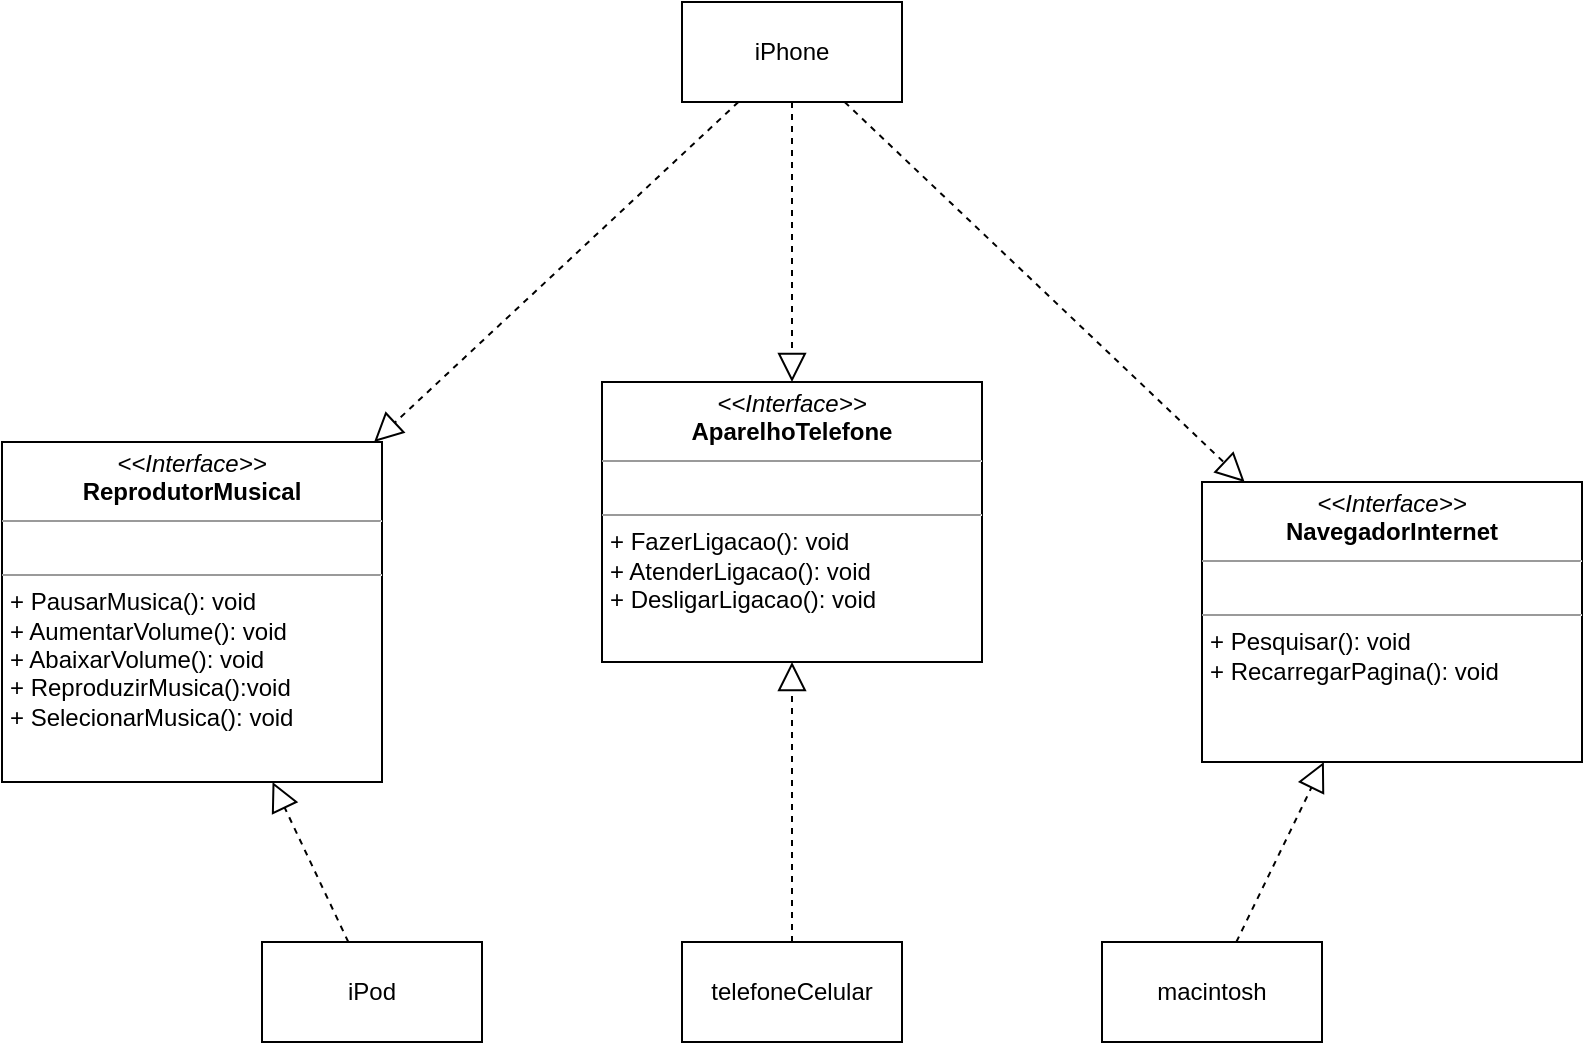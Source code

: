 <mxfile version="24.5.3" type="github">
  <diagram name="Page-1" id="c4acf3e9-155e-7222-9cf6-157b1a14988f">
    <mxGraphModel dx="883" dy="511" grid="1" gridSize="10" guides="1" tooltips="1" connect="1" arrows="1" fold="1" page="1" pageScale="1" pageWidth="850" pageHeight="1100" background="none" math="0" shadow="0">
      <root>
        <mxCell id="0" />
        <mxCell id="1" parent="0" />
        <mxCell id="5d2195bd80daf111-18" value="&lt;p style=&quot;margin:0px;margin-top:4px;text-align:center;&quot;&gt;&lt;i&gt;&amp;lt;&amp;lt;Interface&amp;gt;&amp;gt;&lt;/i&gt;&lt;br&gt;&lt;b&gt;ReprodutorMusical&lt;/b&gt;&lt;/p&gt;&lt;hr size=&quot;1&quot;&gt;&lt;p style=&quot;margin:0px;margin-left:4px;&quot;&gt;&lt;br&gt;&lt;/p&gt;&lt;hr size=&quot;1&quot;&gt;&lt;p style=&quot;margin:0px;margin-left:4px;&quot;&gt;+ PausarMusica(): void&lt;/p&gt;&lt;p style=&quot;margin:0px;margin-left:4px;&quot;&gt;+ AumentarVolume(): void&lt;/p&gt;&lt;p style=&quot;margin:0px;margin-left:4px;&quot;&gt;+ AbaixarVolume(): void&lt;/p&gt;&lt;p style=&quot;margin:0px;margin-left:4px;&quot;&gt;+ ReproduzirMusica():void&lt;/p&gt;&lt;p style=&quot;margin:0px;margin-left:4px;&quot;&gt;+ SelecionarMusica(): void&lt;/p&gt;" style="verticalAlign=top;align=left;overflow=fill;fontSize=12;fontFamily=Helvetica;html=1;rounded=0;shadow=0;comic=0;labelBackgroundColor=none;strokeWidth=1" parent="1" vertex="1">
          <mxGeometry x="30" y="340" width="190" height="170" as="geometry" />
        </mxCell>
        <mxCell id="5d2195bd80daf111-19" value="&lt;p style=&quot;margin:0px;margin-top:4px;text-align:center;&quot;&gt;&lt;i&gt;&amp;lt;&amp;lt;Interface&amp;gt;&amp;gt;&lt;/i&gt;&lt;br&gt;&lt;b&gt;AparelhoTelefone&lt;/b&gt;&lt;/p&gt;&lt;hr size=&quot;1&quot;&gt;&lt;p style=&quot;margin:0px;margin-left:4px;&quot;&gt;&lt;br&gt;&lt;/p&gt;&lt;hr size=&quot;1&quot;&gt;&lt;p style=&quot;margin:0px;margin-left:4px;&quot;&gt;+ FazerLigacao(): void&lt;/p&gt;&lt;p style=&quot;margin:0px;margin-left:4px;&quot;&gt;+ AtenderLigacao(): void&lt;/p&gt;&lt;p style=&quot;margin:0px;margin-left:4px;&quot;&gt;+ DesligarLigacao(): void&lt;/p&gt;" style="verticalAlign=top;align=left;overflow=fill;fontSize=12;fontFamily=Helvetica;html=1;rounded=0;shadow=0;comic=0;labelBackgroundColor=none;strokeWidth=1" parent="1" vertex="1">
          <mxGeometry x="330" y="310" width="190" height="140" as="geometry" />
        </mxCell>
        <mxCell id="5d2195bd80daf111-20" value="&lt;p style=&quot;margin:0px;margin-top:4px;text-align:center;&quot;&gt;&lt;i&gt;&amp;lt;&amp;lt;Interface&amp;gt;&amp;gt;&lt;/i&gt;&lt;br&gt;&lt;b&gt;NavegadorInternet&lt;/b&gt;&lt;/p&gt;&lt;hr size=&quot;1&quot;&gt;&lt;p style=&quot;margin:0px;margin-left:4px;&quot;&gt;&lt;br&gt;&lt;/p&gt;&lt;hr size=&quot;1&quot;&gt;&lt;p style=&quot;margin:0px;margin-left:4px;&quot;&gt;+ Pesquisar(): void&lt;br&gt;&lt;/p&gt;&lt;p style=&quot;margin:0px;margin-left:4px;&quot;&gt;+ RecarregarPagina(): void&lt;/p&gt;&lt;p style=&quot;margin:0px;margin-left:4px;&quot;&gt;&lt;br&gt;&lt;/p&gt;&lt;p style=&quot;margin:0px;margin-left:4px;&quot;&gt;&lt;br&gt;&lt;/p&gt;" style="verticalAlign=top;align=left;overflow=fill;fontSize=12;fontFamily=Helvetica;html=1;rounded=0;shadow=0;comic=0;labelBackgroundColor=none;strokeWidth=1" parent="1" vertex="1">
          <mxGeometry x="630" y="360" width="190" height="140" as="geometry" />
        </mxCell>
        <mxCell id="f98_8HyRu7JRY56D6_DT-27" value="iPod" style="html=1;whiteSpace=wrap;" vertex="1" parent="1">
          <mxGeometry x="160" y="590" width="110" height="50" as="geometry" />
        </mxCell>
        <mxCell id="f98_8HyRu7JRY56D6_DT-28" value="telefoneCelular" style="html=1;whiteSpace=wrap;" vertex="1" parent="1">
          <mxGeometry x="370" y="590" width="110" height="50" as="geometry" />
        </mxCell>
        <mxCell id="f98_8HyRu7JRY56D6_DT-29" value="macintosh" style="html=1;whiteSpace=wrap;" vertex="1" parent="1">
          <mxGeometry x="580" y="590" width="110" height="50" as="geometry" />
        </mxCell>
        <mxCell id="f98_8HyRu7JRY56D6_DT-34" value="" style="endArrow=block;dashed=1;endFill=0;endSize=12;html=1;rounded=0;" edge="1" parent="1" source="f98_8HyRu7JRY56D6_DT-27" target="5d2195bd80daf111-18">
          <mxGeometry width="160" relative="1" as="geometry">
            <mxPoint x="340" y="510" as="sourcePoint" />
            <mxPoint x="500" y="510" as="targetPoint" />
          </mxGeometry>
        </mxCell>
        <mxCell id="f98_8HyRu7JRY56D6_DT-35" value="" style="endArrow=block;dashed=1;endFill=0;endSize=12;html=1;rounded=0;" edge="1" parent="1" source="f98_8HyRu7JRY56D6_DT-28" target="5d2195bd80daf111-19">
          <mxGeometry width="160" relative="1" as="geometry">
            <mxPoint x="340" y="510" as="sourcePoint" />
            <mxPoint x="500" y="510" as="targetPoint" />
          </mxGeometry>
        </mxCell>
        <mxCell id="f98_8HyRu7JRY56D6_DT-36" value="" style="endArrow=block;dashed=1;endFill=0;endSize=12;html=1;rounded=0;" edge="1" parent="1" source="f98_8HyRu7JRY56D6_DT-29" target="5d2195bd80daf111-20">
          <mxGeometry width="160" relative="1" as="geometry">
            <mxPoint x="340" y="510" as="sourcePoint" />
            <mxPoint x="500" y="510" as="targetPoint" />
          </mxGeometry>
        </mxCell>
        <mxCell id="f98_8HyRu7JRY56D6_DT-37" value="iPhone" style="html=1;whiteSpace=wrap;" vertex="1" parent="1">
          <mxGeometry x="370" y="120" width="110" height="50" as="geometry" />
        </mxCell>
        <mxCell id="f98_8HyRu7JRY56D6_DT-38" value="" style="endArrow=block;dashed=1;endFill=0;endSize=12;html=1;rounded=0;" edge="1" parent="1" source="f98_8HyRu7JRY56D6_DT-37" target="5d2195bd80daf111-18">
          <mxGeometry width="160" relative="1" as="geometry">
            <mxPoint x="330" y="570" as="sourcePoint" />
            <mxPoint x="490" y="570" as="targetPoint" />
          </mxGeometry>
        </mxCell>
        <mxCell id="f98_8HyRu7JRY56D6_DT-39" value="" style="endArrow=block;dashed=1;endFill=0;endSize=12;html=1;rounded=0;" edge="1" parent="1" source="f98_8HyRu7JRY56D6_DT-37" target="5d2195bd80daf111-19">
          <mxGeometry width="160" relative="1" as="geometry">
            <mxPoint x="330" y="570" as="sourcePoint" />
            <mxPoint x="490" y="570" as="targetPoint" />
          </mxGeometry>
        </mxCell>
        <mxCell id="f98_8HyRu7JRY56D6_DT-40" value="" style="endArrow=block;dashed=1;endFill=0;endSize=12;html=1;rounded=0;" edge="1" parent="1" source="f98_8HyRu7JRY56D6_DT-37" target="5d2195bd80daf111-20">
          <mxGeometry width="160" relative="1" as="geometry">
            <mxPoint x="330" y="570" as="sourcePoint" />
            <mxPoint x="490" y="570" as="targetPoint" />
          </mxGeometry>
        </mxCell>
      </root>
    </mxGraphModel>
  </diagram>
</mxfile>
